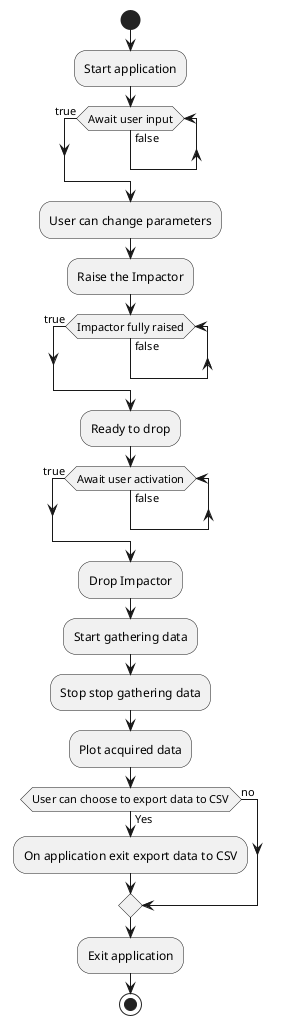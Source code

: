 @startuml
'https://plantuml.com/component-diagram


start
:Start application;
while (Await user input) is (false)
endwhile (true)
:User can change parameters;
:Raise the Impactor;
while (Impactor fully raised) is (false)
endwhile (true)
:Ready to drop;
while (Await user activation) is (false)
endwhile (true)
:Drop Impactor;
:Start gathering data;
:Stop stop gathering data;
:Plot acquired data;
if (User can choose to export data to CSV) then (Yes)
:On application exit export data to CSV;
else (no)
endif
:Exit application;
stop

@enduml